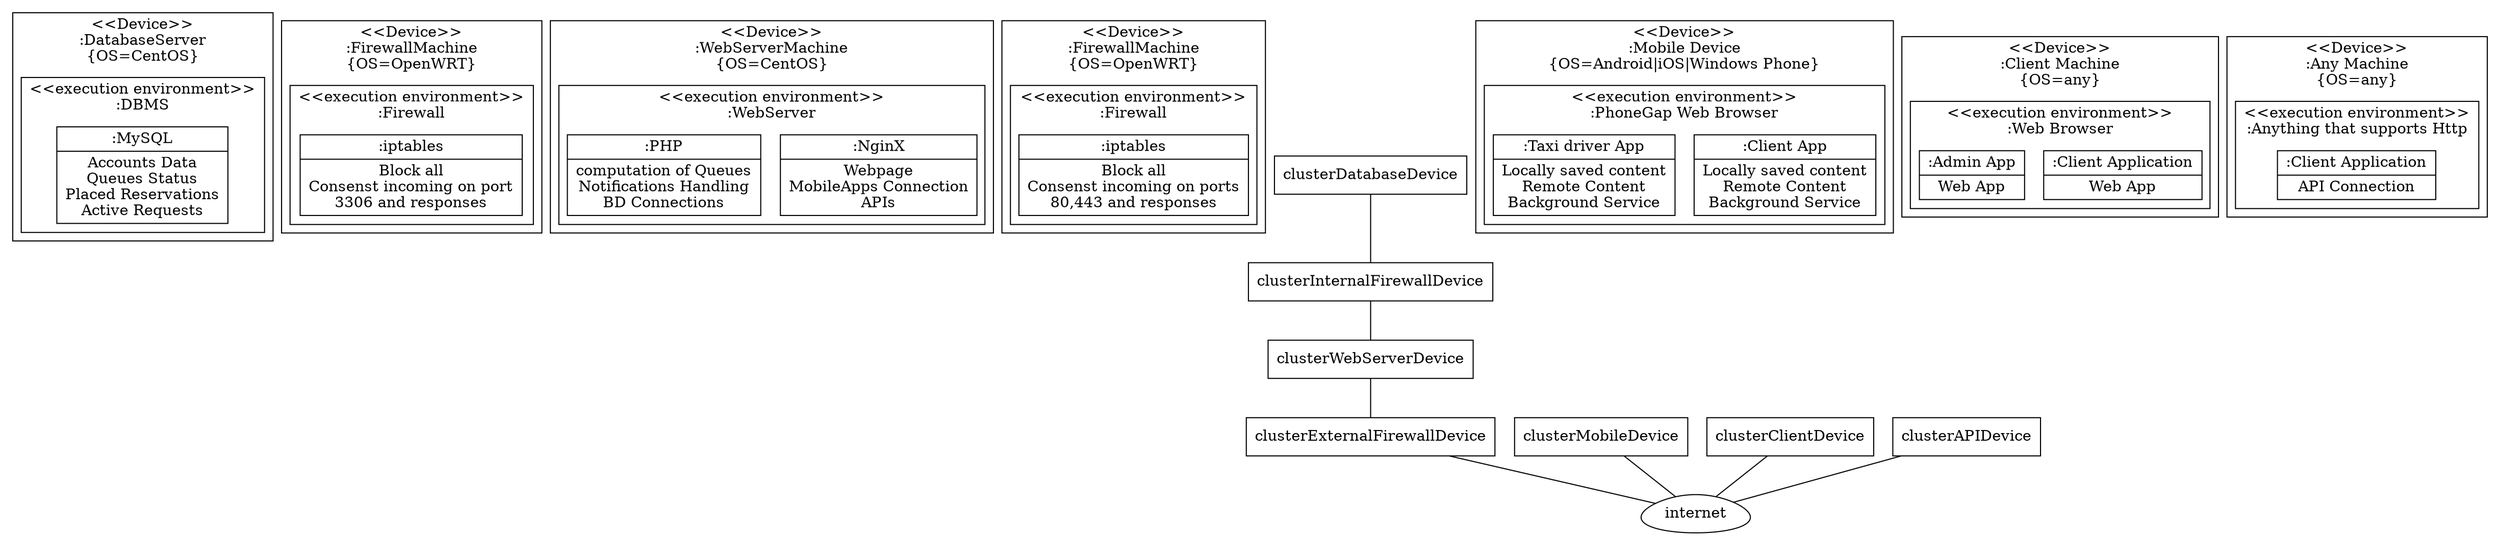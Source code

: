 //TODO add horiz lines
graph Deploy{
	concentrate=true	
	node[shape=record]
	subgraph InternalNetwork{
		label="Internal Network"
			subgraph clusterDatabaseDevice{
				label="<<Device>>\n:DatabaseServer\n{OS=CentOS}"
					subgraph clusterDBMS{
						label="<<execution environment>>\n:DBMS"
							MySQL[label="{:MySQL|Accounts Data\nQueues Status\nPlaced Reservations\nActive Requests}}"]
					}
			}
	}
	subgraph DMZ{
		label="DMZ"
			subgraph clusterInternalFirewallDevice{
				label="<<Device>>\n:FirewallMachine\n{OS=OpenWRT}"
					subgraph clusterInternalFirewall{
						label="<<execution environment>>\n:Firewall"
							internalIptables[label="{:iptables|Block all\nConsenst incoming on port\n3306 and responses}"]
					}
			}
	}
	subgraph clusterWebServerDevice{
		label="<<Device>>\n:WebServerMachine\n{OS=CentOS}"
			subgraph clusterWebServer{
				label="<<execution environment>>\n:WebServer"
					nginx[label="{:NginX|Webpage\nMobileApps Connection\nAPIs}"]
					php[label="{:PHP|computation of Queues\nNotifications Handling\nBD Connections}"]
			}
	}
	subgraph clusterExternalFirewallDevice{
		label="<<Device>>\n:FirewallMachine\n{OS=OpenWRT}"
			subgraph clusterExternalFirewall{
				label="<<execution environment>>\n:Firewall"
					externalIptables[label="{:iptables|Block all\nConsenst incoming on ports\n80,443 and responses}"]
			}
	}
	internet[shape=egg]
	subgraph clusterMobileDevice{
		label="<<Device>>\n:Mobile Device\n{OS=Android|iOS|Windows Phone}"
			subgraph clusterMobile{
				label="<<execution environment>>\n:PhoneGap Web Browser"
					clientApp[label="{:Client App|Locally saved content\nRemote Content\nBackground Service}"]
					driverApp[label="{:Taxi driver App|Locally saved content\nRemote Content\nBackground Service}"]
			}
	}
	subgraph clusterClientDevice{
		label="<<Device>>\n:Client Machine\n{OS=any}"
			subgraph clusterBrowser{
				label="<<execution environment>>\n:Web Browser"
					clientWebApp[label="{:Client Application|Web App}"]
					adminApp[label="{:Admin App|Web App}"]
			}
	}
	subgraph clusterAPIDevice{
		label="<<Device>>\n:Any Machine\n{OS=any}"
			subgraph clusterAPI{
				label="<<execution environment>>\n:Anything that supports Http"
					APIClient[label="{:Client Application|API Connection}"]
			}
	}
	clusterDatabaseDevice -- clusterInternalFirewallDevice
	clusterInternalFirewallDevice -- clusterWebServerDevice
	clusterWebServerDevice--clusterExternalFirewallDevice
	clusterExternalFirewallDevice--internet
	clusterMobileDevice--internet
	clusterClientDevice--internet
	clusterAPIDevice--internet
}
/*
   nginx[label=<<B>:NginX</B><BR/><BR/>Webpage<BR/>MobileApps Connection<BR/>APIs>]
 */
